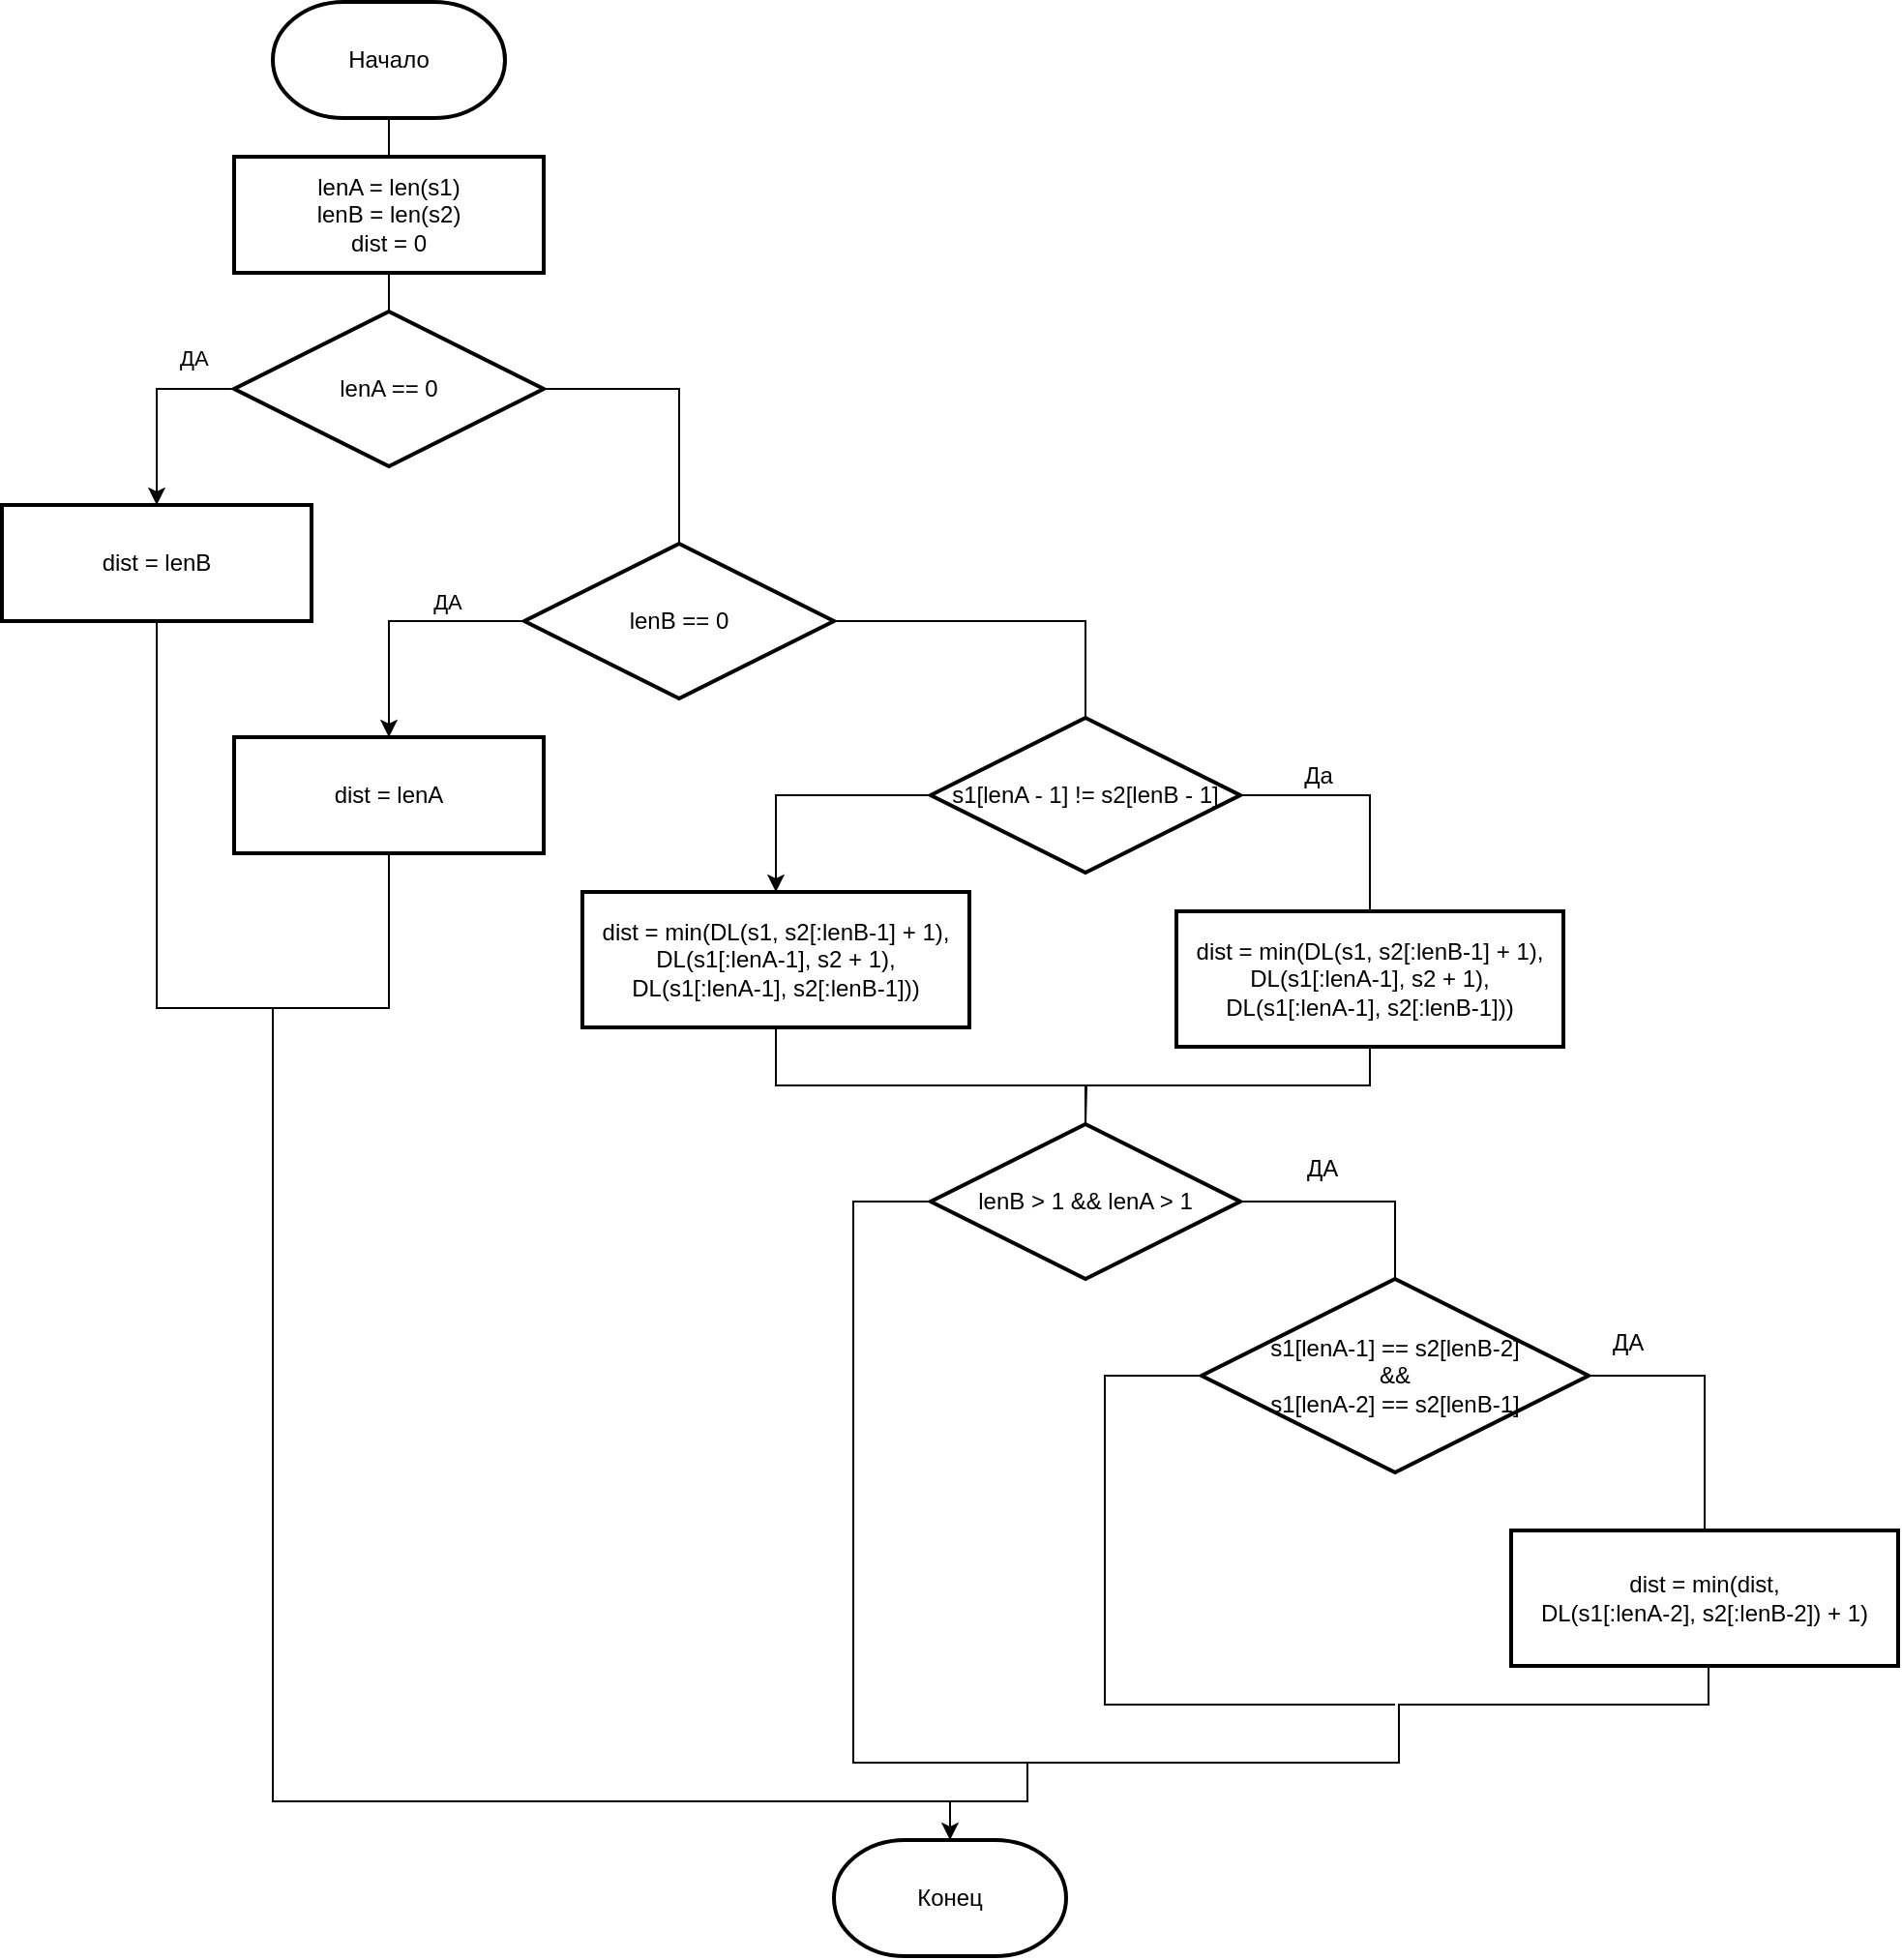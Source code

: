 <mxfile version="22.0.4" type="device" pages="2">
  <diagram name="Страница — 1" id="KeEYjUVEmZE4yADr4s7v">
    <mxGraphModel dx="1434" dy="855" grid="1" gridSize="10" guides="1" tooltips="1" connect="1" arrows="1" fold="1" page="1" pageScale="1" pageWidth="827" pageHeight="1169" math="0" shadow="0">
      <root>
        <mxCell id="0" />
        <mxCell id="1" parent="0" />
        <mxCell id="r1fxnzbcHuvRSDstyBEK-41" style="edgeStyle=orthogonalEdgeStyle;rounded=0;orthogonalLoop=1;jettySize=auto;html=1;exitX=0.5;exitY=1;exitDx=0;exitDy=0;exitPerimeter=0;entryX=0.5;entryY=0;entryDx=0;entryDy=0;endArrow=none;endFill=0;" parent="1" source="r1fxnzbcHuvRSDstyBEK-42" target="r1fxnzbcHuvRSDstyBEK-44" edge="1">
          <mxGeometry relative="1" as="geometry" />
        </mxCell>
        <mxCell id="r1fxnzbcHuvRSDstyBEK-42" value="Начало" style="strokeWidth=2;html=1;shape=mxgraph.flowchart.terminator;whiteSpace=wrap;" parent="1" vertex="1">
          <mxGeometry x="390" y="50" width="120" height="60" as="geometry" />
        </mxCell>
        <mxCell id="r1fxnzbcHuvRSDstyBEK-43" style="edgeStyle=orthogonalEdgeStyle;rounded=0;orthogonalLoop=1;jettySize=auto;html=1;exitX=0.5;exitY=1;exitDx=0;exitDy=0;entryX=0.5;entryY=0;entryDx=0;entryDy=0;endArrow=none;endFill=0;" parent="1" source="r1fxnzbcHuvRSDstyBEK-44" target="r1fxnzbcHuvRSDstyBEK-47" edge="1">
          <mxGeometry relative="1" as="geometry" />
        </mxCell>
        <mxCell id="r1fxnzbcHuvRSDstyBEK-44" value="lenA = len(s1)&lt;br&gt;lenB = len(s2)&lt;br&gt;dist = 0" style="rounded=0;whiteSpace=wrap;html=1;strokeWidth=2;" parent="1" vertex="1">
          <mxGeometry x="370" y="130" width="160" height="60" as="geometry" />
        </mxCell>
        <mxCell id="r1fxnzbcHuvRSDstyBEK-45" style="edgeStyle=orthogonalEdgeStyle;rounded=0;orthogonalLoop=1;jettySize=auto;html=1;exitX=1;exitY=0.5;exitDx=0;exitDy=0;entryX=0.5;entryY=0;entryDx=0;entryDy=0;endArrow=none;endFill=0;" parent="1" source="r1fxnzbcHuvRSDstyBEK-47" target="r1fxnzbcHuvRSDstyBEK-51" edge="1">
          <mxGeometry relative="1" as="geometry">
            <mxPoint x="590" y="310" as="targetPoint" />
          </mxGeometry>
        </mxCell>
        <mxCell id="r1fxnzbcHuvRSDstyBEK-46" style="edgeStyle=orthogonalEdgeStyle;rounded=0;orthogonalLoop=1;jettySize=auto;html=1;exitX=0;exitY=0.5;exitDx=0;exitDy=0;entryX=0.5;entryY=0;entryDx=0;entryDy=0;endArrow=classic;endFill=1;" parent="1" source="r1fxnzbcHuvRSDstyBEK-47" target="r1fxnzbcHuvRSDstyBEK-74" edge="1">
          <mxGeometry relative="1" as="geometry" />
        </mxCell>
        <mxCell id="r1fxnzbcHuvRSDstyBEK-47" value="lenA == 0" style="rhombus;whiteSpace=wrap;html=1;strokeWidth=2;" parent="1" vertex="1">
          <mxGeometry x="370" y="210" width="160" height="80" as="geometry" />
        </mxCell>
        <mxCell id="r1fxnzbcHuvRSDstyBEK-48" style="edgeStyle=orthogonalEdgeStyle;rounded=0;orthogonalLoop=1;jettySize=auto;html=1;exitX=0;exitY=0.5;exitDx=0;exitDy=0;entryX=0.5;entryY=0;entryDx=0;entryDy=0;" parent="1" source="r1fxnzbcHuvRSDstyBEK-51" target="r1fxnzbcHuvRSDstyBEK-52" edge="1">
          <mxGeometry relative="1" as="geometry" />
        </mxCell>
        <mxCell id="r1fxnzbcHuvRSDstyBEK-49" value="ДА" style="edgeLabel;html=1;align=center;verticalAlign=middle;resizable=0;points=[];" parent="r1fxnzbcHuvRSDstyBEK-48" vertex="1" connectable="0">
          <mxGeometry x="-0.246" y="2" relative="1" as="geometry">
            <mxPoint x="9" y="-12" as="offset" />
          </mxGeometry>
        </mxCell>
        <mxCell id="r1fxnzbcHuvRSDstyBEK-50" style="edgeStyle=orthogonalEdgeStyle;rounded=0;orthogonalLoop=1;jettySize=auto;html=1;exitX=1;exitY=0.5;exitDx=0;exitDy=0;entryX=0.5;entryY=0;entryDx=0;entryDy=0;endArrow=none;endFill=0;" parent="1" source="r1fxnzbcHuvRSDstyBEK-51" target="r1fxnzbcHuvRSDstyBEK-59" edge="1">
          <mxGeometry relative="1" as="geometry" />
        </mxCell>
        <mxCell id="r1fxnzbcHuvRSDstyBEK-51" value="lenB == 0" style="rhombus;whiteSpace=wrap;html=1;strokeWidth=2;" parent="1" vertex="1">
          <mxGeometry x="520" y="330" width="160" height="80" as="geometry" />
        </mxCell>
        <mxCell id="r1fxnzbcHuvRSDstyBEK-52" value="dist = lenA" style="rounded=0;whiteSpace=wrap;html=1;strokeWidth=2;" parent="1" vertex="1">
          <mxGeometry x="370" y="430" width="160" height="60" as="geometry" />
        </mxCell>
        <mxCell id="r1fxnzbcHuvRSDstyBEK-53" value="Конец" style="strokeWidth=2;html=1;shape=mxgraph.flowchart.terminator;whiteSpace=wrap;" parent="1" vertex="1">
          <mxGeometry x="680" y="1000" width="120" height="60" as="geometry" />
        </mxCell>
        <mxCell id="r1fxnzbcHuvRSDstyBEK-55" style="edgeStyle=orthogonalEdgeStyle;rounded=0;orthogonalLoop=1;jettySize=auto;html=1;exitX=0.5;exitY=1;exitDx=0;exitDy=0;endArrow=none;endFill=0;" parent="1" source="r1fxnzbcHuvRSDstyBEK-56" target="r1fxnzbcHuvRSDstyBEK-67" edge="1">
          <mxGeometry relative="1" as="geometry">
            <Array as="points">
              <mxPoint x="650" y="610" />
              <mxPoint x="810" y="610" />
            </Array>
          </mxGeometry>
        </mxCell>
        <mxCell id="r1fxnzbcHuvRSDstyBEK-56" value="dist = min(DL(s1, s2[:lenB-1] + 1), DL(s1[:lenA-1], s2 + 1),&lt;br&gt;DL(s1[:lenA-1], s2[:lenB-1]))" style="rounded=0;whiteSpace=wrap;html=1;strokeWidth=2;" parent="1" vertex="1">
          <mxGeometry x="550" y="510" width="200" height="70" as="geometry" />
        </mxCell>
        <mxCell id="r1fxnzbcHuvRSDstyBEK-57" style="edgeStyle=orthogonalEdgeStyle;rounded=0;orthogonalLoop=1;jettySize=auto;html=1;exitX=0;exitY=0.5;exitDx=0;exitDy=0;entryX=0.5;entryY=0;entryDx=0;entryDy=0;" parent="1" source="r1fxnzbcHuvRSDstyBEK-59" target="r1fxnzbcHuvRSDstyBEK-56" edge="1">
          <mxGeometry relative="1" as="geometry" />
        </mxCell>
        <mxCell id="r1fxnzbcHuvRSDstyBEK-58" value="Да" style="edgeStyle=orthogonalEdgeStyle;rounded=0;orthogonalLoop=1;jettySize=auto;html=1;exitX=1;exitY=0.5;exitDx=0;exitDy=0;fontSize=12;endArrow=none;endFill=0;" parent="1" source="r1fxnzbcHuvRSDstyBEK-59" target="r1fxnzbcHuvRSDstyBEK-62" edge="1">
          <mxGeometry x="-0.37" y="10" relative="1" as="geometry">
            <mxPoint as="offset" />
          </mxGeometry>
        </mxCell>
        <mxCell id="r1fxnzbcHuvRSDstyBEK-59" value="s1[lenA - 1] != s2[lenB - 1]" style="rhombus;whiteSpace=wrap;html=1;strokeWidth=2;" parent="1" vertex="1">
          <mxGeometry x="730" y="420" width="160" height="80" as="geometry" />
        </mxCell>
        <mxCell id="r1fxnzbcHuvRSDstyBEK-61" style="edgeStyle=orthogonalEdgeStyle;rounded=0;orthogonalLoop=1;jettySize=auto;html=1;exitX=0.5;exitY=1;exitDx=0;exitDy=0;endArrow=none;endFill=0;" parent="1" source="r1fxnzbcHuvRSDstyBEK-62" edge="1">
          <mxGeometry relative="1" as="geometry">
            <mxPoint x="810" y="630" as="targetPoint" />
          </mxGeometry>
        </mxCell>
        <mxCell id="r1fxnzbcHuvRSDstyBEK-62" value="dist = min(DL(s1, s2[:lenB-1] + 1), DL(s1[:lenA-1], s2 + 1),&lt;br&gt;DL(s1[:lenA-1], s2[:lenB-1]))" style="rounded=0;whiteSpace=wrap;html=1;strokeWidth=2;" parent="1" vertex="1">
          <mxGeometry x="857" y="520" width="200" height="70" as="geometry" />
        </mxCell>
        <mxCell id="r1fxnzbcHuvRSDstyBEK-64" style="edgeStyle=orthogonalEdgeStyle;rounded=0;orthogonalLoop=1;jettySize=auto;html=1;exitX=1;exitY=0.5;exitDx=0;exitDy=0;entryX=0.5;entryY=0;entryDx=0;entryDy=0;endArrow=none;endFill=0;" parent="1" source="r1fxnzbcHuvRSDstyBEK-67" target="r1fxnzbcHuvRSDstyBEK-69" edge="1">
          <mxGeometry relative="1" as="geometry" />
        </mxCell>
        <mxCell id="r1fxnzbcHuvRSDstyBEK-65" value="ДА" style="edgeLabel;html=1;align=center;verticalAlign=middle;resizable=0;points=[];fontSize=12;" parent="r1fxnzbcHuvRSDstyBEK-64" vertex="1" connectable="0">
          <mxGeometry x="-0.306" y="5" relative="1" as="geometry">
            <mxPoint y="-12" as="offset" />
          </mxGeometry>
        </mxCell>
        <mxCell id="r1fxnzbcHuvRSDstyBEK-66" style="edgeStyle=orthogonalEdgeStyle;rounded=0;orthogonalLoop=1;jettySize=auto;html=1;exitX=0;exitY=0.5;exitDx=0;exitDy=0;entryX=0.5;entryY=0;entryDx=0;entryDy=0;entryPerimeter=0;" parent="1" source="r1fxnzbcHuvRSDstyBEK-67" target="r1fxnzbcHuvRSDstyBEK-53" edge="1">
          <mxGeometry relative="1" as="geometry">
            <mxPoint x="720" y="980.0" as="targetPoint" />
            <Array as="points">
              <mxPoint x="690" y="670" />
              <mxPoint x="690" y="960" />
              <mxPoint x="780" y="960" />
              <mxPoint x="780" y="980" />
              <mxPoint x="740" y="980" />
            </Array>
          </mxGeometry>
        </mxCell>
        <mxCell id="r1fxnzbcHuvRSDstyBEK-67" value="lenB &amp;gt; 1 &amp;amp;&amp;amp; lenA &amp;gt; 1" style="rhombus;whiteSpace=wrap;html=1;strokeWidth=2;" parent="1" vertex="1">
          <mxGeometry x="730" y="630" width="160" height="80" as="geometry" />
        </mxCell>
        <mxCell id="r1fxnzbcHuvRSDstyBEK-68" style="edgeStyle=orthogonalEdgeStyle;rounded=0;orthogonalLoop=1;jettySize=auto;html=1;exitX=1;exitY=0.5;exitDx=0;exitDy=0;entryX=0.5;entryY=0;entryDx=0;entryDy=0;endArrow=none;endFill=0;" parent="1" source="r1fxnzbcHuvRSDstyBEK-69" target="r1fxnzbcHuvRSDstyBEK-71" edge="1">
          <mxGeometry relative="1" as="geometry" />
        </mxCell>
        <mxCell id="r1fxnzbcHuvRSDstyBEK-69" value="s1[lenA-1] == s2[lenB-2]&lt;br&gt;&amp;amp;&amp;amp;&lt;br&gt;s1[lenA-2] == s2[lenB-1]" style="rhombus;whiteSpace=wrap;html=1;strokeWidth=2;" parent="1" vertex="1">
          <mxGeometry x="870" y="710" width="200" height="100" as="geometry" />
        </mxCell>
        <mxCell id="r1fxnzbcHuvRSDstyBEK-70" style="edgeStyle=orthogonalEdgeStyle;rounded=0;orthogonalLoop=1;jettySize=auto;html=1;exitX=0.5;exitY=1;exitDx=0;exitDy=0;endArrow=none;endFill=0;" parent="1" edge="1">
          <mxGeometry relative="1" as="geometry">
            <mxPoint x="780" y="980" as="targetPoint" />
            <mxPoint x="1132" y="900" as="sourcePoint" />
            <Array as="points">
              <mxPoint x="1132" y="930" />
              <mxPoint x="972" y="930" />
              <mxPoint x="972" y="960" />
              <mxPoint x="780" y="960" />
            </Array>
          </mxGeometry>
        </mxCell>
        <mxCell id="r1fxnzbcHuvRSDstyBEK-71" value="dist = min(dist,&lt;br&gt;DL(s1[:lenA-2], s2[:lenB-2]) + 1)" style="rounded=0;whiteSpace=wrap;html=1;strokeWidth=2;" parent="1" vertex="1">
          <mxGeometry x="1030" y="840" width="200" height="70" as="geometry" />
        </mxCell>
        <mxCell id="r1fxnzbcHuvRSDstyBEK-72" value="" style="endArrow=none;html=1;rounded=0;exitX=0;exitY=0.5;exitDx=0;exitDy=0;endFill=0;" parent="1" source="r1fxnzbcHuvRSDstyBEK-69" edge="1">
          <mxGeometry width="50" height="50" relative="1" as="geometry">
            <mxPoint x="860" y="765" as="sourcePoint" />
            <mxPoint x="970" y="930" as="targetPoint" />
            <Array as="points">
              <mxPoint x="820" y="760" />
              <mxPoint x="820" y="820" />
              <mxPoint x="820" y="920" />
              <mxPoint x="820" y="930" />
            </Array>
          </mxGeometry>
        </mxCell>
        <mxCell id="r1fxnzbcHuvRSDstyBEK-73" style="edgeStyle=orthogonalEdgeStyle;rounded=0;orthogonalLoop=1;jettySize=auto;html=1;exitX=0.5;exitY=1;exitDx=0;exitDy=0;endArrow=none;endFill=0;" parent="1" source="r1fxnzbcHuvRSDstyBEK-74" edge="1">
          <mxGeometry relative="1" as="geometry">
            <mxPoint x="380" y="570" as="targetPoint" />
            <Array as="points">
              <mxPoint x="330" y="570" />
            </Array>
          </mxGeometry>
        </mxCell>
        <mxCell id="r1fxnzbcHuvRSDstyBEK-74" value="dist = lenB" style="rounded=0;whiteSpace=wrap;html=1;strokeWidth=2;" parent="1" vertex="1">
          <mxGeometry x="250" y="310" width="160" height="60" as="geometry" />
        </mxCell>
        <mxCell id="r1fxnzbcHuvRSDstyBEK-75" value="&lt;span style=&quot;caret-color: rgb(0, 0, 0); color: rgb(0, 0, 0); font-family: Helvetica; font-size: 11px; font-style: normal; font-variant-caps: normal; font-weight: 400; letter-spacing: normal; text-align: center; text-indent: 0px; text-transform: none; word-spacing: 0px; -webkit-text-stroke-width: 0px; background-color: rgb(255, 255, 255); text-decoration: none; float: none; display: inline !important;&quot;&gt;ДА&lt;/span&gt;" style="text;whiteSpace=wrap;html=1;" parent="1" vertex="1">
          <mxGeometry x="340" y="220" width="50" height="40" as="geometry" />
        </mxCell>
        <mxCell id="r1fxnzbcHuvRSDstyBEK-76" value="" style="endArrow=none;html=1;rounded=0;exitX=0.5;exitY=1;exitDx=0;exitDy=0;endFill=0;" parent="1" source="r1fxnzbcHuvRSDstyBEK-52" edge="1">
          <mxGeometry width="50" height="50" relative="1" as="geometry">
            <mxPoint x="750" y="710" as="sourcePoint" />
            <mxPoint x="380" y="570" as="targetPoint" />
            <Array as="points">
              <mxPoint x="450" y="570" />
            </Array>
          </mxGeometry>
        </mxCell>
        <mxCell id="r1fxnzbcHuvRSDstyBEK-77" value="" style="endArrow=none;html=1;rounded=0;entryX=0.5;entryY=0;entryDx=0;entryDy=0;entryPerimeter=0;endFill=0;" parent="1" target="r1fxnzbcHuvRSDstyBEK-53" edge="1">
          <mxGeometry width="50" height="50" relative="1" as="geometry">
            <mxPoint x="390" y="570" as="sourcePoint" />
            <mxPoint x="800" y="660" as="targetPoint" />
            <Array as="points">
              <mxPoint x="390" y="980" />
              <mxPoint x="740" y="980" />
            </Array>
          </mxGeometry>
        </mxCell>
        <mxCell id="r1fxnzbcHuvRSDstyBEK-80" value="ДА" style="text;html=1;align=center;verticalAlign=middle;resizable=0;points=[];autosize=1;strokeColor=none;fillColor=none;" parent="1" vertex="1">
          <mxGeometry x="1070" y="728" width="40" height="30" as="geometry" />
        </mxCell>
      </root>
    </mxGraphModel>
  </diagram>
  <diagram id="yEzbSavY-p5VtLpKtATz" name="Страница — 2">
    <mxGraphModel dx="1687" dy="973" grid="1" gridSize="10" guides="1" tooltips="1" connect="1" arrows="1" fold="1" page="1" pageScale="1" pageWidth="827" pageHeight="1169" math="0" shadow="0">
      <root>
        <mxCell id="0" />
        <mxCell id="1" parent="0" />
        <mxCell id="B0wVBhrsazm8VdqpRqqb-1" style="edgeStyle=orthogonalEdgeStyle;rounded=0;orthogonalLoop=1;jettySize=auto;html=1;exitX=0.5;exitY=1;exitDx=0;exitDy=0;exitPerimeter=0;entryX=0.5;entryY=0;entryDx=0;entryDy=0;" edge="1" parent="1" source="B0wVBhrsazm8VdqpRqqb-2" target="B0wVBhrsazm8VdqpRqqb-4">
          <mxGeometry relative="1" as="geometry" />
        </mxCell>
        <mxCell id="B0wVBhrsazm8VdqpRqqb-2" value="Начало" style="strokeWidth=2;html=1;shape=mxgraph.flowchart.terminator;whiteSpace=wrap;" vertex="1" parent="1">
          <mxGeometry x="380" y="20" width="120" height="60" as="geometry" />
        </mxCell>
        <mxCell id="B0wVBhrsazm8VdqpRqqb-3" style="edgeStyle=orthogonalEdgeStyle;rounded=0;orthogonalLoop=1;jettySize=auto;html=1;exitX=0.5;exitY=1;exitDx=0;exitDy=0;entryX=0.5;entryY=0;entryDx=0;entryDy=0;" edge="1" parent="1" source="B0wVBhrsazm8VdqpRqqb-4" target="B0wVBhrsazm8VdqpRqqb-6">
          <mxGeometry relative="1" as="geometry" />
        </mxCell>
        <mxCell id="B0wVBhrsazm8VdqpRqqb-4" value="lenS1 = len(s1) + 1&lt;br&gt;lenS2 = len(s2) + 1" style="rounded=0;whiteSpace=wrap;html=1;strokeWidth=2;" vertex="1" parent="1">
          <mxGeometry x="360" y="100" width="160" height="60" as="geometry" />
        </mxCell>
        <mxCell id="B0wVBhrsazm8VdqpRqqb-5" style="edgeStyle=orthogonalEdgeStyle;rounded=0;orthogonalLoop=1;jettySize=auto;html=1;exitX=0.5;exitY=1;exitDx=0;exitDy=0;entryX=0.5;entryY=0;entryDx=0;entryDy=0;" edge="1" parent="1" source="B0wVBhrsazm8VdqpRqqb-6" target="B0wVBhrsazm8VdqpRqqb-9">
          <mxGeometry relative="1" as="geometry" />
        </mxCell>
        <mxCell id="B0wVBhrsazm8VdqpRqqb-6" value="" style="verticalLabelPosition=bottom;verticalAlign=top;html=1;shape=process;whiteSpace=wrap;rounded=0;size=0.14;arcSize=6;strokeWidth=2;" vertex="1" parent="1">
          <mxGeometry x="360" y="180" width="160" height="60" as="geometry" />
        </mxCell>
        <mxCell id="B0wVBhrsazm8VdqpRqqb-7" value="Создание матрицы matrix" style="text;html=1;strokeColor=none;fillColor=none;align=center;verticalAlign=middle;whiteSpace=wrap;rounded=0;" vertex="1" parent="1">
          <mxGeometry x="410" y="195" width="60" height="30" as="geometry" />
        </mxCell>
        <mxCell id="B0wVBhrsazm8VdqpRqqb-8" style="edgeStyle=orthogonalEdgeStyle;rounded=0;orthogonalLoop=1;jettySize=auto;html=1;exitX=0.5;exitY=1;exitDx=0;exitDy=0;entryX=0.5;entryY=0;entryDx=0;entryDy=0;entryPerimeter=0;" edge="1" parent="1" source="B0wVBhrsazm8VdqpRqqb-9" target="B0wVBhrsazm8VdqpRqqb-12">
          <mxGeometry relative="1" as="geometry" />
        </mxCell>
        <mxCell id="B0wVBhrsazm8VdqpRqqb-9" value="" style="verticalLabelPosition=bottom;verticalAlign=top;html=1;shape=process;whiteSpace=wrap;rounded=0;size=0.14;arcSize=6;strokeWidth=2;" vertex="1" parent="1">
          <mxGeometry x="360" y="260" width="160" height="60" as="geometry" />
        </mxCell>
        <mxCell id="B0wVBhrsazm8VdqpRqqb-10" value="Инициализация матрицы matrix" style="text;html=1;strokeColor=none;fillColor=none;align=center;verticalAlign=middle;whiteSpace=wrap;rounded=0;" vertex="1" parent="1">
          <mxGeometry x="410" y="275" width="60" height="30" as="geometry" />
        </mxCell>
        <mxCell id="B0wVBhrsazm8VdqpRqqb-11" style="edgeStyle=orthogonalEdgeStyle;rounded=0;orthogonalLoop=1;jettySize=auto;html=1;exitX=0.5;exitY=1;exitDx=0;exitDy=0;exitPerimeter=0;entryX=0.5;entryY=0;entryDx=0;entryDy=0;" edge="1" parent="1" source="B0wVBhrsazm8VdqpRqqb-12" target="B0wVBhrsazm8VdqpRqqb-16">
          <mxGeometry relative="1" as="geometry" />
        </mxCell>
        <mxCell id="B0wVBhrsazm8VdqpRqqb-12" value="i = 1; i &amp;lt; lenS1; i++&amp;nbsp;" style="strokeWidth=2;html=1;shape=mxgraph.flowchart.loop_limit;whiteSpace=wrap;" vertex="1" parent="1">
          <mxGeometry x="360" y="340" width="160" height="60" as="geometry" />
        </mxCell>
        <mxCell id="B0wVBhrsazm8VdqpRqqb-13" style="edgeStyle=orthogonalEdgeStyle;rounded=0;orthogonalLoop=1;jettySize=auto;html=1;exitX=0.5;exitY=1;exitDx=0;exitDy=0;exitPerimeter=0;entryX=0.5;entryY=0;entryDx=0;entryDy=0;" edge="1" parent="1" source="B0wVBhrsazm8VdqpRqqb-14" target="B0wVBhrsazm8VdqpRqqb-18">
          <mxGeometry relative="1" as="geometry" />
        </mxCell>
        <mxCell id="B0wVBhrsazm8VdqpRqqb-14" value="j = 1; j &amp;lt; lenS2; j++&amp;nbsp;" style="strokeWidth=2;html=1;shape=mxgraph.flowchart.loop_limit;whiteSpace=wrap;" vertex="1" parent="1">
          <mxGeometry x="360" y="500" width="160" height="60" as="geometry" />
        </mxCell>
        <mxCell id="B0wVBhrsazm8VdqpRqqb-15" style="edgeStyle=orthogonalEdgeStyle;rounded=0;orthogonalLoop=1;jettySize=auto;html=1;exitX=0.5;exitY=1;exitDx=0;exitDy=0;entryX=0.5;entryY=0;entryDx=0;entryDy=0;entryPerimeter=0;" edge="1" parent="1" source="B0wVBhrsazm8VdqpRqqb-16" target="B0wVBhrsazm8VdqpRqqb-14">
          <mxGeometry relative="1" as="geometry" />
        </mxCell>
        <mxCell id="B0wVBhrsazm8VdqpRqqb-16" value="r1 = s1[i - 1]" style="rounded=0;whiteSpace=wrap;html=1;strokeWidth=2;" vertex="1" parent="1">
          <mxGeometry x="360" y="420" width="160" height="60" as="geometry" />
        </mxCell>
        <mxCell id="B0wVBhrsazm8VdqpRqqb-17" style="edgeStyle=orthogonalEdgeStyle;rounded=0;orthogonalLoop=1;jettySize=auto;html=1;exitX=0.5;exitY=1;exitDx=0;exitDy=0;entryX=0.5;entryY=0;entryDx=0;entryDy=0;entryPerimeter=0;" edge="1" parent="1" source="B0wVBhrsazm8VdqpRqqb-18" target="B0wVBhrsazm8VdqpRqqb-23">
          <mxGeometry relative="1" as="geometry" />
        </mxCell>
        <mxCell id="B0wVBhrsazm8VdqpRqqb-18" value="r2 = s2[j - 1]" style="rounded=0;whiteSpace=wrap;html=1;strokeWidth=2;" vertex="1" parent="1">
          <mxGeometry x="360" y="580" width="160" height="60" as="geometry" />
        </mxCell>
        <mxCell id="B0wVBhrsazm8VdqpRqqb-19" style="edgeStyle=orthogonalEdgeStyle;rounded=0;orthogonalLoop=1;jettySize=auto;html=1;exitX=0;exitY=0.5;exitDx=0;exitDy=0;exitPerimeter=0;entryX=0.5;entryY=0;entryDx=0;entryDy=0;" edge="1" parent="1" source="B0wVBhrsazm8VdqpRqqb-23" target="B0wVBhrsazm8VdqpRqqb-25">
          <mxGeometry relative="1" as="geometry" />
        </mxCell>
        <mxCell id="B0wVBhrsazm8VdqpRqqb-20" value="НЕТ" style="edgeLabel;html=1;align=center;verticalAlign=middle;resizable=0;points=[];" vertex="1" connectable="0" parent="B0wVBhrsazm8VdqpRqqb-19">
          <mxGeometry x="-0.462" y="1" relative="1" as="geometry">
            <mxPoint y="-11" as="offset" />
          </mxGeometry>
        </mxCell>
        <mxCell id="B0wVBhrsazm8VdqpRqqb-21" style="edgeStyle=orthogonalEdgeStyle;rounded=0;orthogonalLoop=1;jettySize=auto;html=1;exitX=1;exitY=0.5;exitDx=0;exitDy=0;exitPerimeter=0;" edge="1" parent="1" source="B0wVBhrsazm8VdqpRqqb-23" target="B0wVBhrsazm8VdqpRqqb-27">
          <mxGeometry relative="1" as="geometry" />
        </mxCell>
        <mxCell id="B0wVBhrsazm8VdqpRqqb-22" value="ДА" style="edgeLabel;html=1;align=center;verticalAlign=middle;resizable=0;points=[];" vertex="1" connectable="0" parent="B0wVBhrsazm8VdqpRqqb-21">
          <mxGeometry x="-0.477" y="3" relative="1" as="geometry">
            <mxPoint y="-7" as="offset" />
          </mxGeometry>
        </mxCell>
        <mxCell id="B0wVBhrsazm8VdqpRqqb-23" value="r1 == r2" style="strokeWidth=2;html=1;shape=mxgraph.flowchart.decision;whiteSpace=wrap;" vertex="1" parent="1">
          <mxGeometry x="360" y="660" width="160" height="100" as="geometry" />
        </mxCell>
        <mxCell id="B0wVBhrsazm8VdqpRqqb-34" style="edgeStyle=orthogonalEdgeStyle;rounded=0;orthogonalLoop=1;jettySize=auto;html=1;exitX=0.5;exitY=1;exitDx=0;exitDy=0;entryX=0.5;entryY=0;entryDx=0;entryDy=0;entryPerimeter=0;" edge="1" parent="1" source="B0wVBhrsazm8VdqpRqqb-25" target="B0wVBhrsazm8VdqpRqqb-33">
          <mxGeometry relative="1" as="geometry" />
        </mxCell>
        <mxCell id="B0wVBhrsazm8VdqpRqqb-25" value="matrix[i][j] = min(matrix[i][j], matrix[i - 1][j - 1] + 1)" style="rounded=0;whiteSpace=wrap;html=1;strokeWidth=2;" vertex="1" parent="1">
          <mxGeometry x="200" y="760" width="160" height="60" as="geometry" />
        </mxCell>
        <mxCell id="B0wVBhrsazm8VdqpRqqb-35" style="edgeStyle=orthogonalEdgeStyle;rounded=0;orthogonalLoop=1;jettySize=auto;html=1;exitX=0.5;exitY=1;exitDx=0;exitDy=0;entryX=0.5;entryY=0;entryDx=0;entryDy=0;entryPerimeter=0;startArrow=none;startFill=0;" edge="1" parent="1" source="B0wVBhrsazm8VdqpRqqb-27" target="B0wVBhrsazm8VdqpRqqb-33">
          <mxGeometry relative="1" as="geometry" />
        </mxCell>
        <mxCell id="B0wVBhrsazm8VdqpRqqb-27" value="matrix[i][j] = min(matrix[i][j], matrix[i - 1][j - 1])" style="rounded=0;whiteSpace=wrap;html=1;strokeWidth=2;" vertex="1" parent="1">
          <mxGeometry x="520" y="760" width="160" height="60" as="geometry" />
        </mxCell>
        <mxCell id="B0wVBhrsazm8VdqpRqqb-28" value="Конец" style="strokeWidth=2;html=1;shape=mxgraph.flowchart.terminator;whiteSpace=wrap;" vertex="1" parent="1">
          <mxGeometry x="380" y="1410" width="120" height="60" as="geometry" />
        </mxCell>
        <mxCell id="B0wVBhrsazm8VdqpRqqb-29" style="edgeStyle=orthogonalEdgeStyle;rounded=0;orthogonalLoop=1;jettySize=auto;html=1;exitX=0.5;exitY=0;exitDx=0;exitDy=0;exitPerimeter=0;entryX=0.5;entryY=1;entryDx=0;entryDy=0;entryPerimeter=0;" edge="1" parent="1" source="B0wVBhrsazm8VdqpRqqb-30" target="B0wVBhrsazm8VdqpRqqb-32">
          <mxGeometry relative="1" as="geometry" />
        </mxCell>
        <mxCell id="B0wVBhrsazm8VdqpRqqb-30" value="Конец цикла по j" style="strokeWidth=2;html=1;shape=mxgraph.flowchart.loop_limit;whiteSpace=wrap;direction=west;" vertex="1" parent="1">
          <mxGeometry x="360" y="1250" width="160" height="60" as="geometry" />
        </mxCell>
        <mxCell id="B0wVBhrsazm8VdqpRqqb-31" style="edgeStyle=orthogonalEdgeStyle;rounded=0;orthogonalLoop=1;jettySize=auto;html=1;exitX=0.5;exitY=0;exitDx=0;exitDy=0;exitPerimeter=0;entryX=0.5;entryY=0;entryDx=0;entryDy=0;entryPerimeter=0;" edge="1" parent="1" source="B0wVBhrsazm8VdqpRqqb-32" target="B0wVBhrsazm8VdqpRqqb-28">
          <mxGeometry relative="1" as="geometry" />
        </mxCell>
        <mxCell id="B0wVBhrsazm8VdqpRqqb-32" value="Конец цикла по i" style="strokeWidth=2;html=1;shape=mxgraph.flowchart.loop_limit;whiteSpace=wrap;direction=west;" vertex="1" parent="1">
          <mxGeometry x="360" y="1330" width="160" height="60" as="geometry" />
        </mxCell>
        <mxCell id="B0wVBhrsazm8VdqpRqqb-37" style="edgeStyle=orthogonalEdgeStyle;rounded=0;orthogonalLoop=1;jettySize=auto;html=1;exitX=1;exitY=0.5;exitDx=0;exitDy=0;exitPerimeter=0;entryX=0.5;entryY=0;entryDx=0;entryDy=0;entryPerimeter=0;" edge="1" parent="1" source="B0wVBhrsazm8VdqpRqqb-33" target="B0wVBhrsazm8VdqpRqqb-36">
          <mxGeometry relative="1" as="geometry" />
        </mxCell>
        <mxCell id="B0wVBhrsazm8VdqpRqqb-38" value="ДА" style="edgeLabel;html=1;align=center;verticalAlign=middle;resizable=0;points=[];" vertex="1" connectable="0" parent="B0wVBhrsazm8VdqpRqqb-37">
          <mxGeometry x="-0.139" y="-2" relative="1" as="geometry">
            <mxPoint y="-12" as="offset" />
          </mxGeometry>
        </mxCell>
        <mxCell id="B0wVBhrsazm8VdqpRqqb-39" style="edgeStyle=orthogonalEdgeStyle;rounded=0;orthogonalLoop=1;jettySize=auto;html=1;exitX=0;exitY=0.5;exitDx=0;exitDy=0;exitPerimeter=0;entryX=0.5;entryY=1;entryDx=0;entryDy=0;entryPerimeter=0;" edge="1" parent="1" source="B0wVBhrsazm8VdqpRqqb-33" target="B0wVBhrsazm8VdqpRqqb-30">
          <mxGeometry relative="1" as="geometry">
            <Array as="points">
              <mxPoint x="320" y="910" />
              <mxPoint x="320" y="1210" />
              <mxPoint x="440" y="1210" />
            </Array>
          </mxGeometry>
        </mxCell>
        <mxCell id="B0wVBhrsazm8VdqpRqqb-40" value="НЕТ" style="edgeLabel;html=1;align=center;verticalAlign=middle;resizable=0;points=[];" vertex="1" connectable="0" parent="B0wVBhrsazm8VdqpRqqb-39">
          <mxGeometry x="-0.888" y="-1" relative="1" as="geometry">
            <mxPoint y="-9" as="offset" />
          </mxGeometry>
        </mxCell>
        <mxCell id="B0wVBhrsazm8VdqpRqqb-33" value="i &amp;gt; 2 &amp;amp;&amp;amp; j &amp;gt; 2" style="strokeWidth=2;html=1;shape=mxgraph.flowchart.decision;whiteSpace=wrap;" vertex="1" parent="1">
          <mxGeometry x="360" y="860" width="160" height="100" as="geometry" />
        </mxCell>
        <mxCell id="B0wVBhrsazm8VdqpRqqb-42" style="edgeStyle=orthogonalEdgeStyle;rounded=0;orthogonalLoop=1;jettySize=auto;html=1;exitX=1;exitY=0.5;exitDx=0;exitDy=0;exitPerimeter=0;entryX=0.5;entryY=0;entryDx=0;entryDy=0;" edge="1" parent="1" source="B0wVBhrsazm8VdqpRqqb-36" target="B0wVBhrsazm8VdqpRqqb-41">
          <mxGeometry relative="1" as="geometry" />
        </mxCell>
        <mxCell id="B0wVBhrsazm8VdqpRqqb-52" value="ДА&lt;br&gt;" style="edgeLabel;html=1;align=center;verticalAlign=middle;resizable=0;points=[];" vertex="1" connectable="0" parent="B0wVBhrsazm8VdqpRqqb-42">
          <mxGeometry x="-0.44" y="4" relative="1" as="geometry">
            <mxPoint x="-2" y="-11" as="offset" />
          </mxGeometry>
        </mxCell>
        <mxCell id="B0wVBhrsazm8VdqpRqqb-51" style="edgeStyle=orthogonalEdgeStyle;rounded=0;orthogonalLoop=1;jettySize=auto;html=1;exitX=0;exitY=0.5;exitDx=0;exitDy=0;exitPerimeter=0;endArrow=none;endFill=0;" edge="1" parent="1" source="B0wVBhrsazm8VdqpRqqb-36">
          <mxGeometry relative="1" as="geometry">
            <mxPoint x="600" y="1160" as="targetPoint" />
            <Array as="points">
              <mxPoint x="490" y="1010" />
              <mxPoint x="490" y="1160" />
            </Array>
          </mxGeometry>
        </mxCell>
        <mxCell id="B0wVBhrsazm8VdqpRqqb-36" value="s1[i - 1] == s2[j - 2]&lt;br&gt;&amp;amp;&amp;amp;&lt;br&gt;s1[i - 2] == s2[j - 1]" style="strokeWidth=2;html=1;shape=mxgraph.flowchart.decision;whiteSpace=wrap;" vertex="1" parent="1">
          <mxGeometry x="520" y="960" width="160" height="100" as="geometry" />
        </mxCell>
        <mxCell id="B0wVBhrsazm8VdqpRqqb-50" style="edgeStyle=orthogonalEdgeStyle;rounded=0;orthogonalLoop=1;jettySize=auto;html=1;exitX=0.5;exitY=1;exitDx=0;exitDy=0;endArrow=none;endFill=0;" edge="1" parent="1" source="B0wVBhrsazm8VdqpRqqb-41">
          <mxGeometry relative="1" as="geometry">
            <mxPoint x="600" y="1180" as="targetPoint" />
          </mxGeometry>
        </mxCell>
        <mxCell id="B0wVBhrsazm8VdqpRqqb-41" value="matrix[i][j] = min(matrix[i][j], matrix[i - 2][j - 2] + 1)" style="rounded=0;whiteSpace=wrap;html=1;strokeWidth=2;" vertex="1" parent="1">
          <mxGeometry x="680" y="1080" width="160" height="60" as="geometry" />
        </mxCell>
        <mxCell id="B0wVBhrsazm8VdqpRqqb-49" value="" style="endArrow=classic;html=1;rounded=0;entryX=0.5;entryY=1;entryDx=0;entryDy=0;entryPerimeter=0;" edge="1" parent="1" target="B0wVBhrsazm8VdqpRqqb-30">
          <mxGeometry width="50" height="50" relative="1" as="geometry">
            <mxPoint x="600" y="1180" as="sourcePoint" />
            <mxPoint x="520" y="1140" as="targetPoint" />
            <Array as="points">
              <mxPoint x="600" y="1210" />
              <mxPoint x="440" y="1210" />
            </Array>
          </mxGeometry>
        </mxCell>
        <mxCell id="B0wVBhrsazm8VdqpRqqb-53" value="НЕТ" style="text;html=1;align=center;verticalAlign=middle;resizable=0;points=[];autosize=1;strokeColor=none;fillColor=none;fontSize=11;" vertex="1" parent="1">
          <mxGeometry x="480" y="980" width="50" height="30" as="geometry" />
        </mxCell>
      </root>
    </mxGraphModel>
  </diagram>
</mxfile>
